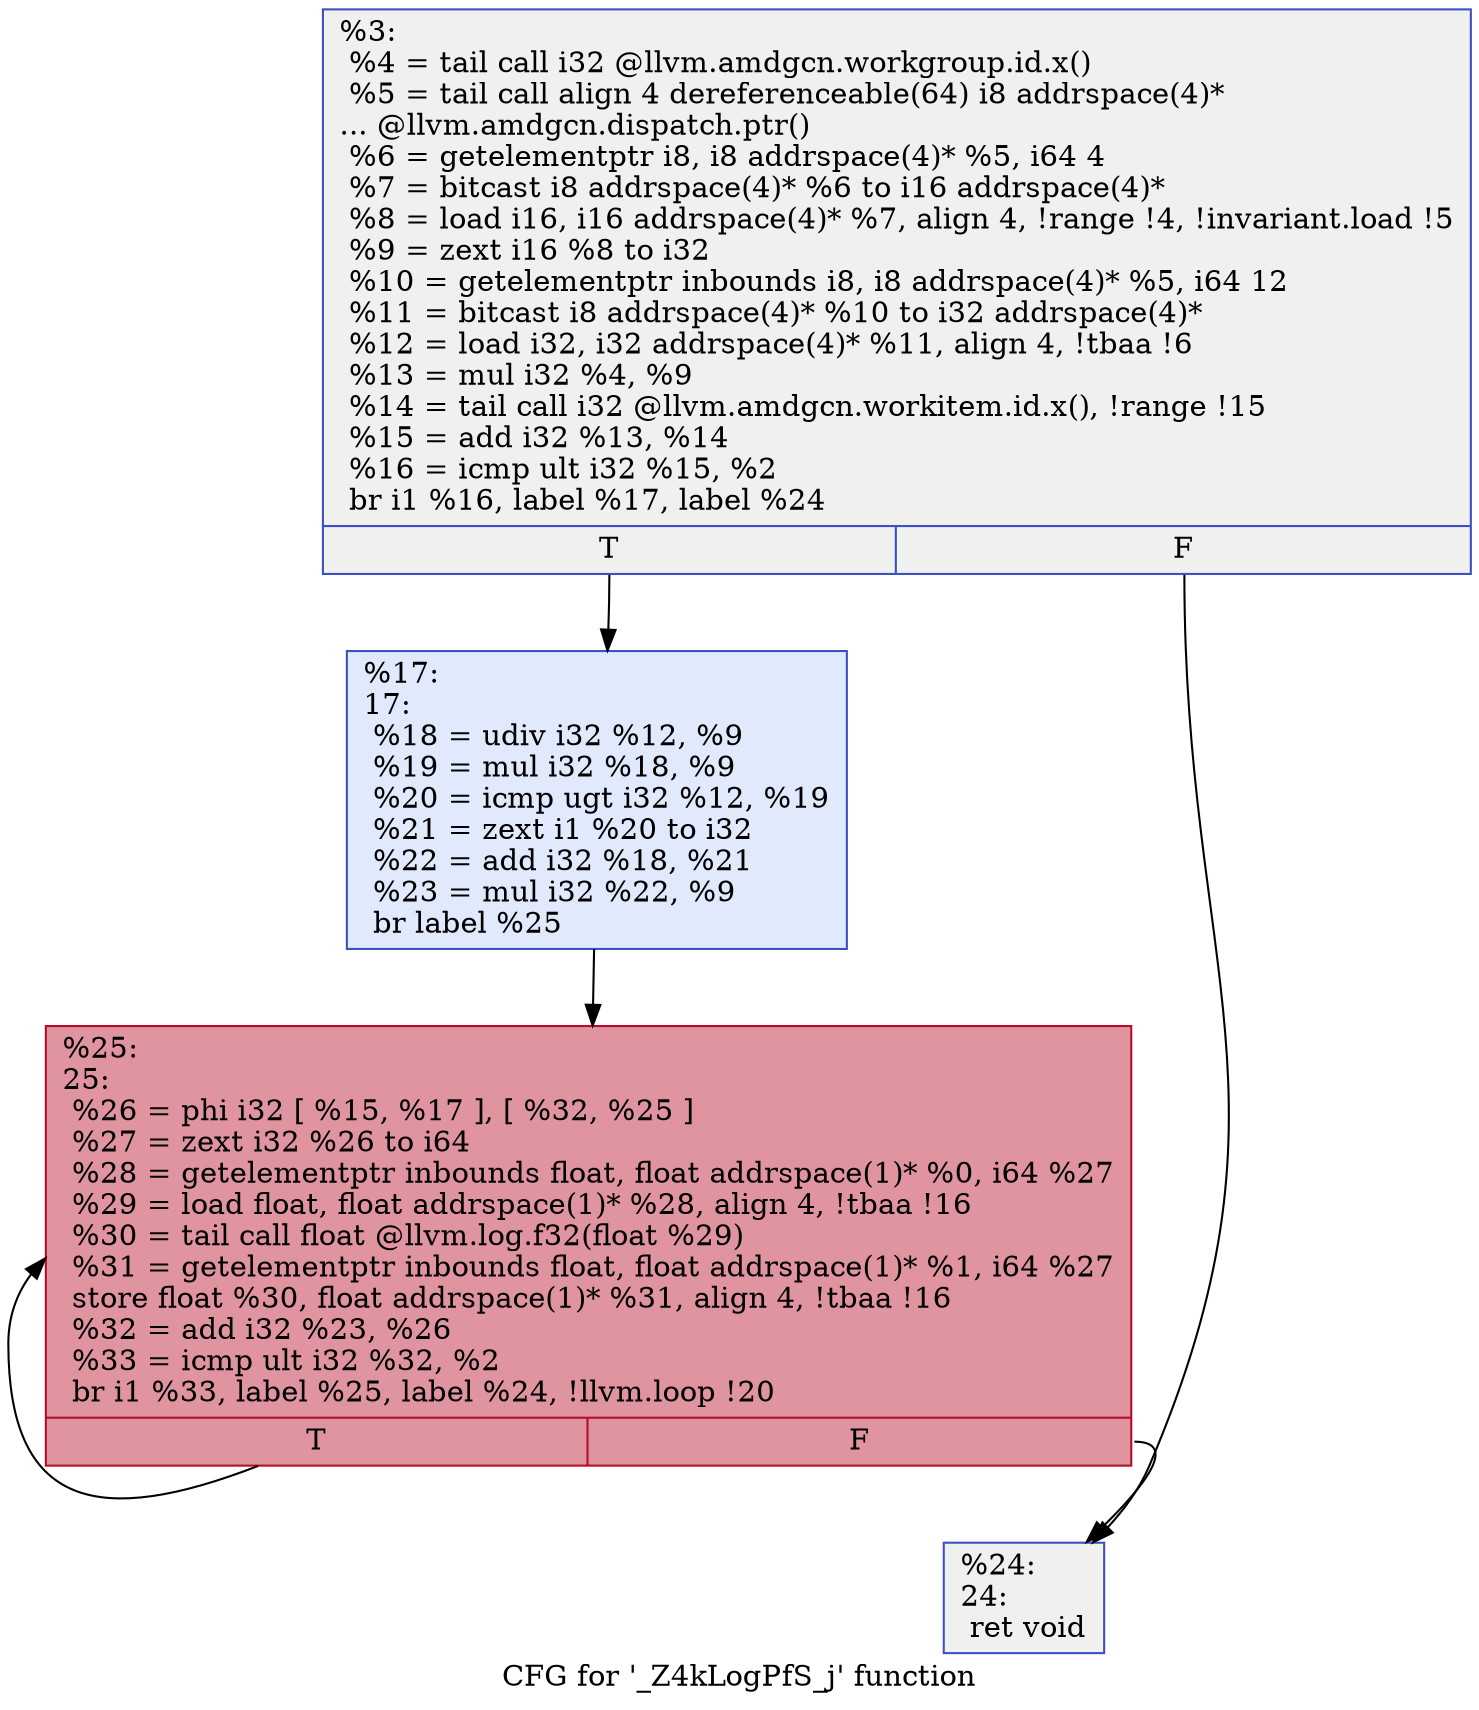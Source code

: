 digraph "CFG for '_Z4kLogPfS_j' function" {
	label="CFG for '_Z4kLogPfS_j' function";

	Node0x641f4c0 [shape=record,color="#3d50c3ff", style=filled, fillcolor="#dedcdb70",label="{%3:\l  %4 = tail call i32 @llvm.amdgcn.workgroup.id.x()\l  %5 = tail call align 4 dereferenceable(64) i8 addrspace(4)*\l... @llvm.amdgcn.dispatch.ptr()\l  %6 = getelementptr i8, i8 addrspace(4)* %5, i64 4\l  %7 = bitcast i8 addrspace(4)* %6 to i16 addrspace(4)*\l  %8 = load i16, i16 addrspace(4)* %7, align 4, !range !4, !invariant.load !5\l  %9 = zext i16 %8 to i32\l  %10 = getelementptr inbounds i8, i8 addrspace(4)* %5, i64 12\l  %11 = bitcast i8 addrspace(4)* %10 to i32 addrspace(4)*\l  %12 = load i32, i32 addrspace(4)* %11, align 4, !tbaa !6\l  %13 = mul i32 %4, %9\l  %14 = tail call i32 @llvm.amdgcn.workitem.id.x(), !range !15\l  %15 = add i32 %13, %14\l  %16 = icmp ult i32 %15, %2\l  br i1 %16, label %17, label %24\l|{<s0>T|<s1>F}}"];
	Node0x641f4c0:s0 -> Node0x6420e20;
	Node0x641f4c0:s1 -> Node0x64217d0;
	Node0x6420e20 [shape=record,color="#3d50c3ff", style=filled, fillcolor="#b9d0f970",label="{%17:\l17:                                               \l  %18 = udiv i32 %12, %9\l  %19 = mul i32 %18, %9\l  %20 = icmp ugt i32 %12, %19\l  %21 = zext i1 %20 to i32\l  %22 = add i32 %18, %21\l  %23 = mul i32 %22, %9\l  br label %25\l}"];
	Node0x6420e20 -> Node0x6421c50;
	Node0x64217d0 [shape=record,color="#3d50c3ff", style=filled, fillcolor="#dedcdb70",label="{%24:\l24:                                               \l  ret void\l}"];
	Node0x6421c50 [shape=record,color="#b70d28ff", style=filled, fillcolor="#b70d2870",label="{%25:\l25:                                               \l  %26 = phi i32 [ %15, %17 ], [ %32, %25 ]\l  %27 = zext i32 %26 to i64\l  %28 = getelementptr inbounds float, float addrspace(1)* %0, i64 %27\l  %29 = load float, float addrspace(1)* %28, align 4, !tbaa !16\l  %30 = tail call float @llvm.log.f32(float %29)\l  %31 = getelementptr inbounds float, float addrspace(1)* %1, i64 %27\l  store float %30, float addrspace(1)* %31, align 4, !tbaa !16\l  %32 = add i32 %23, %26\l  %33 = icmp ult i32 %32, %2\l  br i1 %33, label %25, label %24, !llvm.loop !20\l|{<s0>T|<s1>F}}"];
	Node0x6421c50:s0 -> Node0x6421c50;
	Node0x6421c50:s1 -> Node0x64217d0;
}
